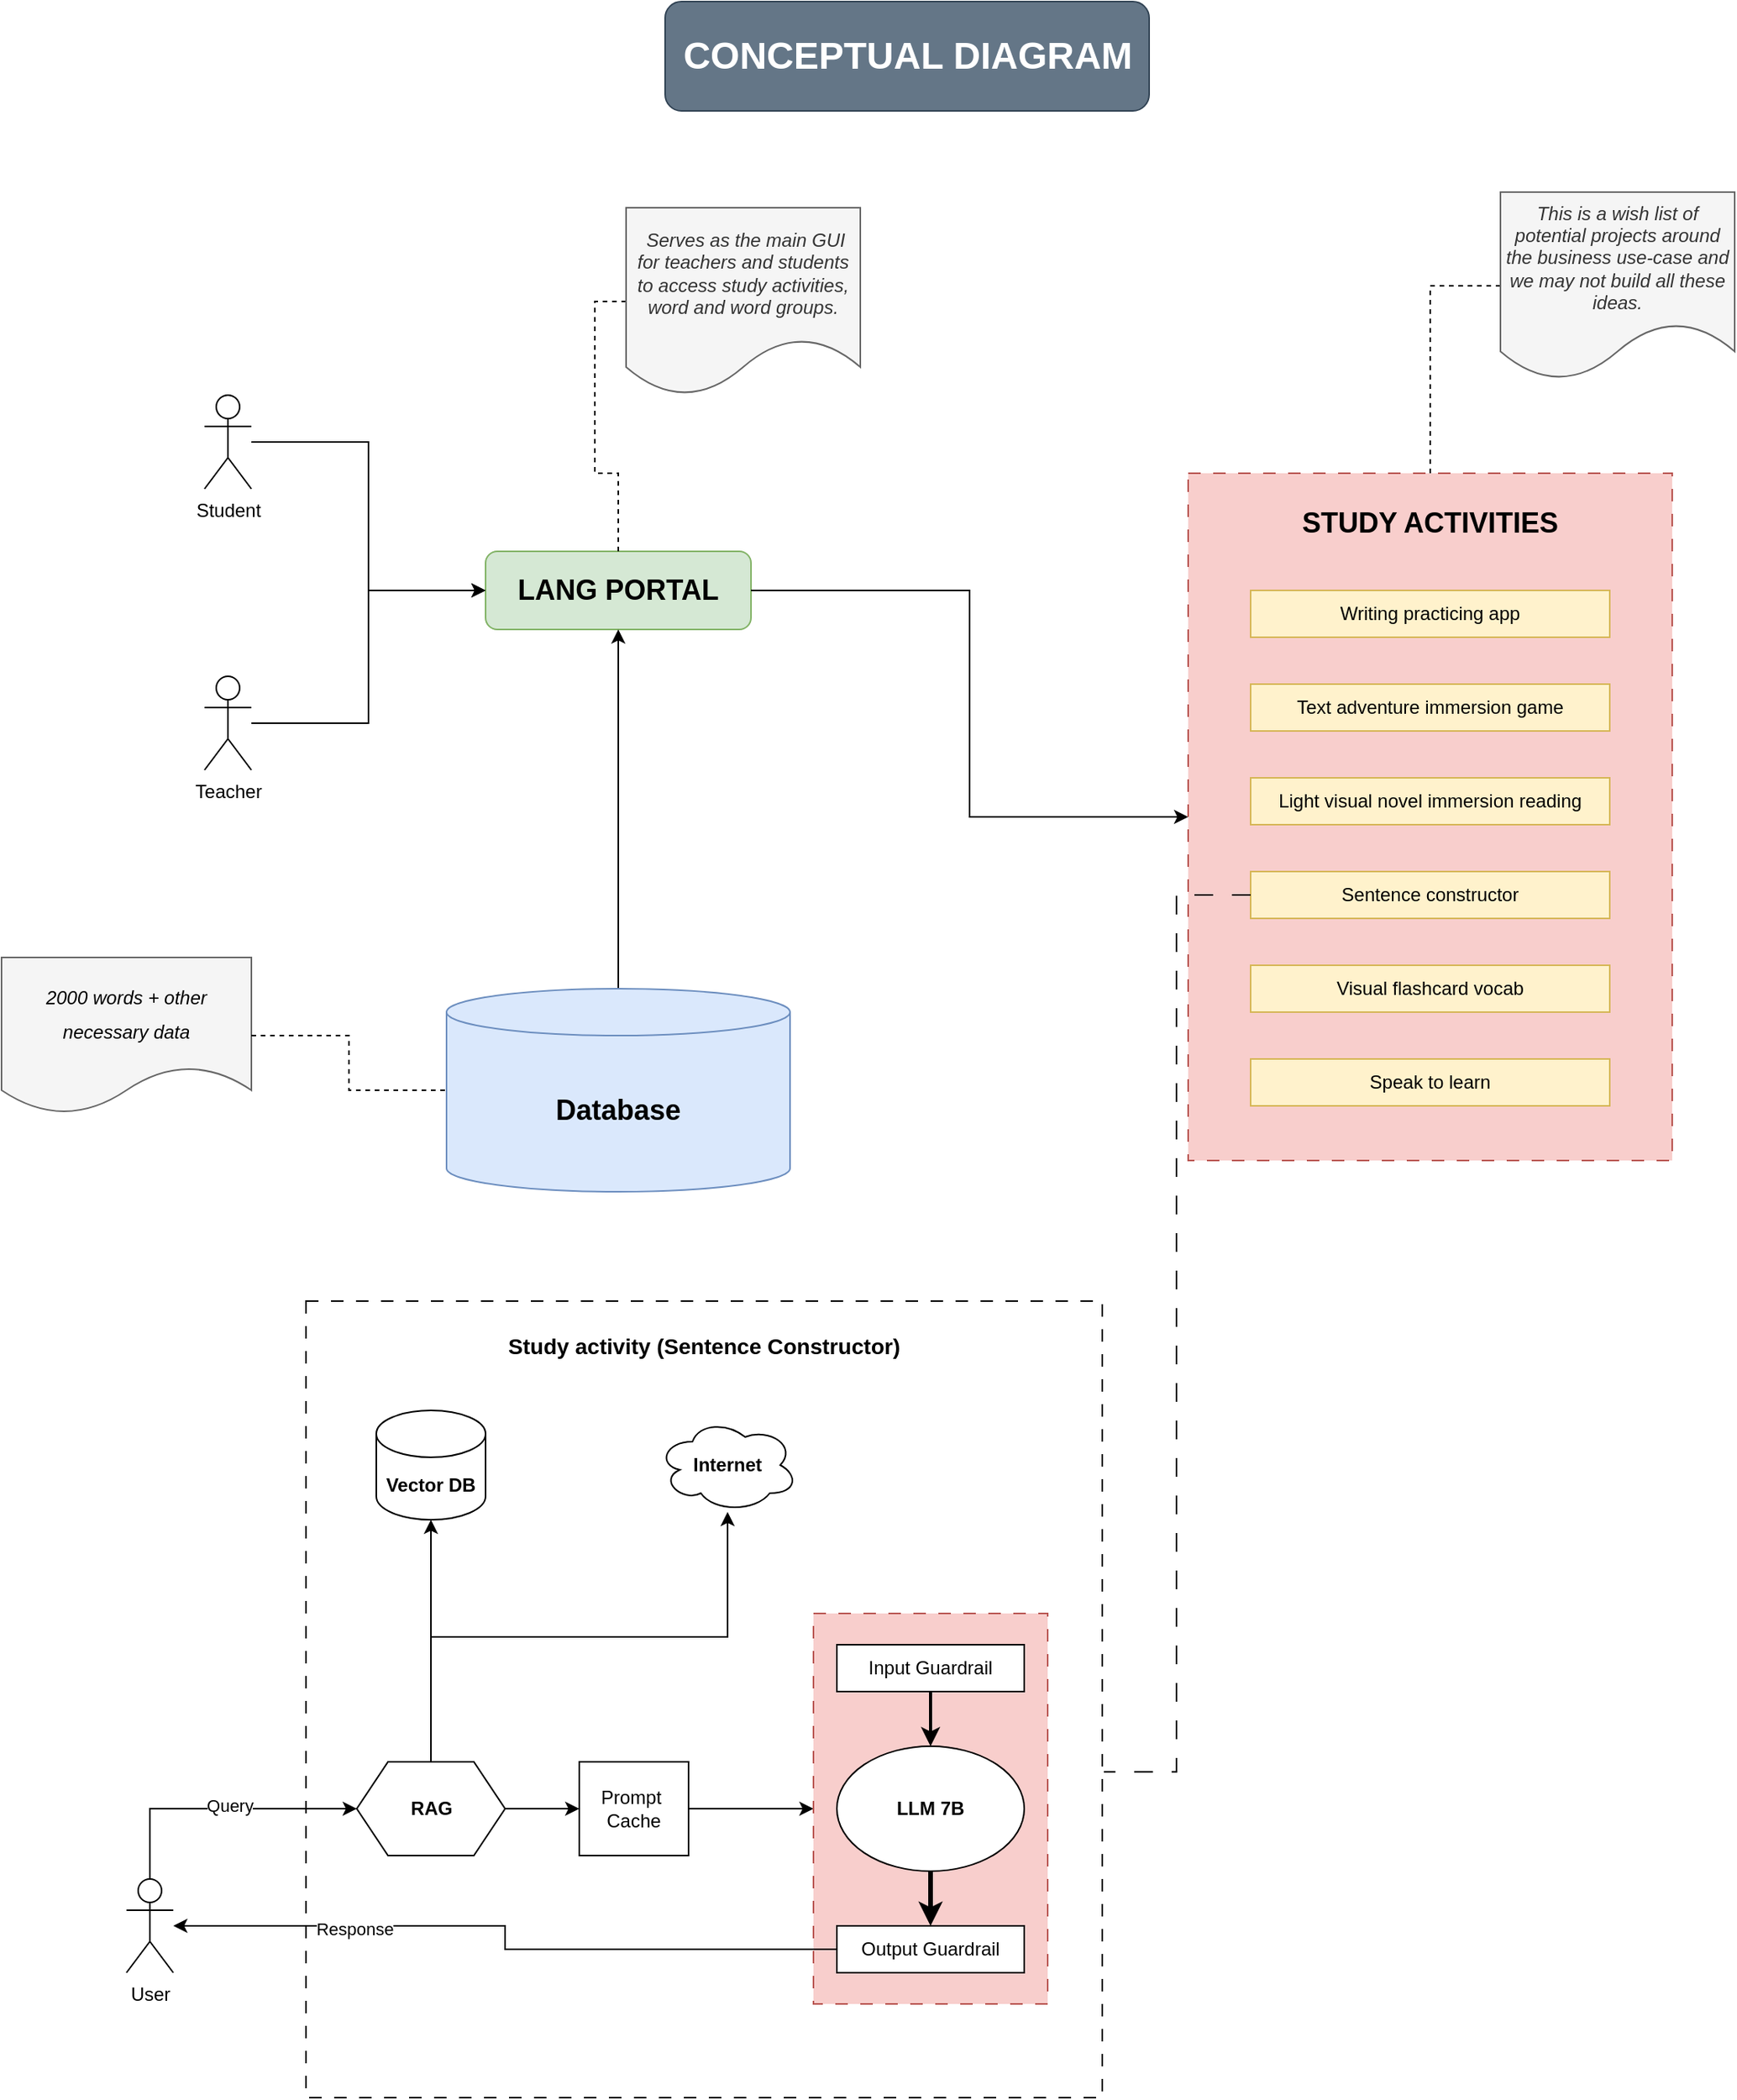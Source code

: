 <mxfile version="26.0.10">
  <diagram name="Page-1" id="IwJvyekqpdsoiZwXW_xV">
    <mxGraphModel dx="1389" dy="913" grid="1" gridSize="10" guides="1" tooltips="1" connect="1" arrows="1" fold="1" page="0" pageScale="1" pageWidth="850" pageHeight="1100" math="0" shadow="0">
      <root>
        <mxCell id="0" />
        <mxCell id="1" parent="0" />
        <mxCell id="E5nR4soo-5p5MUk0N5g0-1" value="&lt;h2&gt;LANG PORTAL&lt;/h2&gt;" style="rounded=1;whiteSpace=wrap;html=1;fillColor=#d5e8d4;strokeColor=#82b366;" parent="1" vertex="1">
          <mxGeometry x="50" y="270" width="170" height="50" as="geometry" />
        </mxCell>
        <mxCell id="E5nR4soo-5p5MUk0N5g0-11" style="edgeStyle=orthogonalEdgeStyle;rounded=0;orthogonalLoop=1;jettySize=auto;html=1;exitX=0;exitY=0.5;exitDx=0;exitDy=0;endArrow=none;startFill=0;dashed=1;entryX=0.5;entryY=0;entryDx=0;entryDy=0;" parent="1" source="E5nR4soo-5p5MUk0N5g0-9" target="E5nR4soo-5p5MUk0N5g0-2" edge="1">
          <mxGeometry relative="1" as="geometry">
            <mxPoint x="630" y="270" as="targetPoint" />
          </mxGeometry>
        </mxCell>
        <mxCell id="E5nR4soo-5p5MUk0N5g0-9" value="&lt;i&gt;This is a wish list of potential projects around the business use-case and we may not build all these ideas.&lt;/i&gt;" style="shape=document;whiteSpace=wrap;html=1;boundedLbl=1;fillColor=#f5f5f5;fontColor=#333333;strokeColor=#666666;" parent="1" vertex="1">
          <mxGeometry x="700" y="40" width="150" height="120" as="geometry" />
        </mxCell>
        <mxCell id="E5nR4soo-5p5MUk0N5g0-12" style="edgeStyle=orthogonalEdgeStyle;rounded=0;orthogonalLoop=1;jettySize=auto;html=1;exitX=0;exitY=0.5;exitDx=0;exitDy=0;endArrow=none;startFill=0;dashed=1;entryX=0.5;entryY=0;entryDx=0;entryDy=0;" parent="1" source="E5nR4soo-5p5MUk0N5g0-13" target="E5nR4soo-5p5MUk0N5g0-1" edge="1">
          <mxGeometry relative="1" as="geometry">
            <mxPoint x="110" y="140" as="targetPoint" />
          </mxGeometry>
        </mxCell>
        <mxCell id="E5nR4soo-5p5MUk0N5g0-13" value="&lt;i&gt;&amp;nbsp;Serves as the main GUI for teachers and students to access study activities, word and word groups.&lt;/i&gt;" style="shape=document;whiteSpace=wrap;html=1;boundedLbl=1;fillColor=#f5f5f5;fontColor=#333333;strokeColor=#666666;" parent="1" vertex="1">
          <mxGeometry x="140" y="50" width="150" height="120" as="geometry" />
        </mxCell>
        <mxCell id="E5nR4soo-5p5MUk0N5g0-24" style="edgeStyle=orthogonalEdgeStyle;rounded=0;orthogonalLoop=1;jettySize=auto;html=1;entryX=0.5;entryY=1;entryDx=0;entryDy=0;" parent="1" source="E5nR4soo-5p5MUk0N5g0-14" target="E5nR4soo-5p5MUk0N5g0-1" edge="1">
          <mxGeometry relative="1" as="geometry" />
        </mxCell>
        <mxCell id="E5nR4soo-5p5MUk0N5g0-14" value="&lt;h2&gt;Database&lt;/h2&gt;" style="shape=cylinder3;whiteSpace=wrap;html=1;boundedLbl=1;backgroundOutline=1;size=15;fillColor=#dae8fc;strokeColor=#6c8ebf;" parent="1" vertex="1">
          <mxGeometry x="25" y="550" width="220" height="130" as="geometry" />
        </mxCell>
        <mxCell id="E5nR4soo-5p5MUk0N5g0-21" style="edgeStyle=orthogonalEdgeStyle;rounded=0;orthogonalLoop=1;jettySize=auto;html=1;entryX=0;entryY=0.5;entryDx=0;entryDy=0;" parent="1" source="E5nR4soo-5p5MUk0N5g0-16" target="E5nR4soo-5p5MUk0N5g0-1" edge="1">
          <mxGeometry relative="1" as="geometry" />
        </mxCell>
        <mxCell id="E5nR4soo-5p5MUk0N5g0-16" value="Student&lt;div&gt;&lt;br&gt;&lt;/div&gt;" style="shape=umlActor;verticalLabelPosition=bottom;verticalAlign=top;html=1;outlineConnect=0;" parent="1" vertex="1">
          <mxGeometry x="-130" y="170" width="30" height="60" as="geometry" />
        </mxCell>
        <mxCell id="E5nR4soo-5p5MUk0N5g0-22" style="edgeStyle=orthogonalEdgeStyle;rounded=0;orthogonalLoop=1;jettySize=auto;html=1;entryX=0;entryY=0.5;entryDx=0;entryDy=0;" parent="1" source="E5nR4soo-5p5MUk0N5g0-17" target="E5nR4soo-5p5MUk0N5g0-1" edge="1">
          <mxGeometry relative="1" as="geometry" />
        </mxCell>
        <mxCell id="E5nR4soo-5p5MUk0N5g0-17" value="&lt;div&gt;Teacher&lt;/div&gt;" style="shape=umlActor;verticalLabelPosition=bottom;verticalAlign=top;html=1;outlineConnect=0;" parent="1" vertex="1">
          <mxGeometry x="-130" y="350" width="30" height="60" as="geometry" />
        </mxCell>
        <mxCell id="E5nR4soo-5p5MUk0N5g0-23" style="edgeStyle=orthogonalEdgeStyle;rounded=0;orthogonalLoop=1;jettySize=auto;html=1;exitX=1;exitY=0.5;exitDx=0;exitDy=0;" parent="1" source="E5nR4soo-5p5MUk0N5g0-1" target="E5nR4soo-5p5MUk0N5g0-2" edge="1">
          <mxGeometry relative="1" as="geometry">
            <mxPoint x="480" y="430" as="targetPoint" />
          </mxGeometry>
        </mxCell>
        <mxCell id="E5nR4soo-5p5MUk0N5g0-25" value="" style="group" parent="1" vertex="1" connectable="0">
          <mxGeometry x="500" y="220" width="310" height="440" as="geometry" />
        </mxCell>
        <mxCell id="E5nR4soo-5p5MUk0N5g0-2" value="&lt;h2&gt;STUDY ACTIVITIES&lt;/h2&gt;" style="rounded=0;whiteSpace=wrap;html=1;dashed=1;dashPattern=8 8;verticalAlign=top;fillColor=#f8cecc;strokeColor=#b85450;" parent="E5nR4soo-5p5MUk0N5g0-25" vertex="1">
          <mxGeometry width="310" height="440" as="geometry" />
        </mxCell>
        <mxCell id="E5nR4soo-5p5MUk0N5g0-3" value="Writing practicing app" style="rounded=0;whiteSpace=wrap;html=1;fillColor=#fff2cc;strokeColor=#d6b656;" parent="E5nR4soo-5p5MUk0N5g0-25" vertex="1">
          <mxGeometry x="40" y="75" width="230" height="30" as="geometry" />
        </mxCell>
        <mxCell id="E5nR4soo-5p5MUk0N5g0-4" value="Text adventure immersion game" style="rounded=0;whiteSpace=wrap;html=1;fillColor=#fff2cc;strokeColor=#d6b656;" parent="E5nR4soo-5p5MUk0N5g0-25" vertex="1">
          <mxGeometry x="40" y="135" width="230" height="30" as="geometry" />
        </mxCell>
        <mxCell id="E5nR4soo-5p5MUk0N5g0-5" value="Light visual novel immersion reading" style="rounded=0;whiteSpace=wrap;html=1;fillColor=#fff2cc;strokeColor=#d6b656;" parent="E5nR4soo-5p5MUk0N5g0-25" vertex="1">
          <mxGeometry x="40" y="195" width="230" height="30" as="geometry" />
        </mxCell>
        <mxCell id="E5nR4soo-5p5MUk0N5g0-6" value="Sentence constructor" style="rounded=0;whiteSpace=wrap;html=1;fillColor=#fff2cc;strokeColor=#d6b656;" parent="E5nR4soo-5p5MUk0N5g0-25" vertex="1">
          <mxGeometry x="40" y="255" width="230" height="30" as="geometry" />
        </mxCell>
        <mxCell id="E5nR4soo-5p5MUk0N5g0-7" value="Visual flashcard vocab" style="rounded=0;whiteSpace=wrap;html=1;fillColor=#fff2cc;strokeColor=#d6b656;" parent="E5nR4soo-5p5MUk0N5g0-25" vertex="1">
          <mxGeometry x="40" y="315" width="230" height="30" as="geometry" />
        </mxCell>
        <mxCell id="E5nR4soo-5p5MUk0N5g0-8" value="Speak to learn" style="rounded=0;whiteSpace=wrap;html=1;fillColor=#fff2cc;strokeColor=#d6b656;" parent="E5nR4soo-5p5MUk0N5g0-25" vertex="1">
          <mxGeometry x="40" y="375" width="230" height="30" as="geometry" />
        </mxCell>
        <mxCell id="E5nR4soo-5p5MUk0N5g0-26" value="&lt;h3&gt;Study activity (Sentence Constructor)&lt;/h3&gt;" style="whiteSpace=wrap;html=1;aspect=fixed;dashed=1;dashPattern=8 8;verticalAlign=top;" parent="1" vertex="1">
          <mxGeometry x="-65" y="750" width="510" height="510" as="geometry" />
        </mxCell>
        <mxCell id="E5nR4soo-5p5MUk0N5g0-27" style="edgeStyle=orthogonalEdgeStyle;rounded=0;orthogonalLoop=1;jettySize=auto;html=1;endArrow=none;startFill=0;dashed=1;dashPattern=12 12;entryX=1.002;entryY=0.591;entryDx=0;entryDy=0;entryPerimeter=0;" parent="1" source="E5nR4soo-5p5MUk0N5g0-6" target="E5nR4soo-5p5MUk0N5g0-26" edge="1">
          <mxGeometry relative="1" as="geometry">
            <mxPoint x="440" y="1010" as="targetPoint" />
          </mxGeometry>
        </mxCell>
        <mxCell id="E5nR4soo-5p5MUk0N5g0-28" value="&lt;h4&gt;Vector DB&lt;/h4&gt;" style="shape=cylinder3;whiteSpace=wrap;html=1;boundedLbl=1;backgroundOutline=1;size=15;" parent="1" vertex="1">
          <mxGeometry x="-20" y="820" width="70" height="70" as="geometry" />
        </mxCell>
        <mxCell id="E5nR4soo-5p5MUk0N5g0-29" value="&lt;h4&gt;Internet&lt;/h4&gt;" style="ellipse;shape=cloud;whiteSpace=wrap;html=1;" parent="1" vertex="1">
          <mxGeometry x="160" y="825" width="90" height="60" as="geometry" />
        </mxCell>
        <mxCell id="E5nR4soo-5p5MUk0N5g0-32" style="edgeStyle=orthogonalEdgeStyle;rounded=0;orthogonalLoop=1;jettySize=auto;html=1;" parent="1" source="E5nR4soo-5p5MUk0N5g0-15" target="E5nR4soo-5p5MUk0N5g0-28" edge="1">
          <mxGeometry relative="1" as="geometry" />
        </mxCell>
        <mxCell id="E5nR4soo-5p5MUk0N5g0-35" style="edgeStyle=orthogonalEdgeStyle;rounded=0;orthogonalLoop=1;jettySize=auto;html=1;exitX=0.5;exitY=0;exitDx=0;exitDy=0;" parent="1" source="E5nR4soo-5p5MUk0N5g0-15" target="E5nR4soo-5p5MUk0N5g0-29" edge="1">
          <mxGeometry relative="1" as="geometry">
            <mxPoint x="28" y="980" as="sourcePoint" />
          </mxGeometry>
        </mxCell>
        <mxCell id="E5nR4soo-5p5MUk0N5g0-38" style="edgeStyle=orthogonalEdgeStyle;rounded=0;orthogonalLoop=1;jettySize=auto;html=1;exitX=1;exitY=0.5;exitDx=0;exitDy=0;entryX=0;entryY=0.5;entryDx=0;entryDy=0;" parent="1" source="E5nR4soo-5p5MUk0N5g0-15" target="E5nR4soo-5p5MUk0N5g0-37" edge="1">
          <mxGeometry relative="1" as="geometry" />
        </mxCell>
        <mxCell id="E5nR4soo-5p5MUk0N5g0-15" value="&lt;h4&gt;RAG&lt;/h4&gt;" style="shape=hexagon;perimeter=hexagonPerimeter2;whiteSpace=wrap;html=1;fixedSize=1;" parent="1" vertex="1">
          <mxGeometry x="-32.5" y="1045" width="95" height="60" as="geometry" />
        </mxCell>
        <mxCell id="E5nR4soo-5p5MUk0N5g0-57" style="edgeStyle=orthogonalEdgeStyle;rounded=0;orthogonalLoop=1;jettySize=auto;html=1;entryX=0;entryY=0.5;entryDx=0;entryDy=0;" parent="1" source="E5nR4soo-5p5MUk0N5g0-37" target="E5nR4soo-5p5MUk0N5g0-44" edge="1">
          <mxGeometry relative="1" as="geometry" />
        </mxCell>
        <mxCell id="E5nR4soo-5p5MUk0N5g0-37" value="Prompt&amp;nbsp;&lt;div&gt;Cache&lt;/div&gt;" style="rounded=0;whiteSpace=wrap;html=1;" parent="1" vertex="1">
          <mxGeometry x="110" y="1045" width="70" height="60" as="geometry" />
        </mxCell>
        <mxCell id="E5nR4soo-5p5MUk0N5g0-55" value="" style="group" parent="1" vertex="1" connectable="0">
          <mxGeometry x="260" y="950" width="150" height="250" as="geometry" />
        </mxCell>
        <mxCell id="E5nR4soo-5p5MUk0N5g0-44" value="" style="rounded=0;whiteSpace=wrap;html=1;fillColor=#f8cecc;strokeColor=#b85450;fillStyle=auto;dashed=1;dashPattern=8 8;" parent="E5nR4soo-5p5MUk0N5g0-55" vertex="1">
          <mxGeometry width="150" height="250" as="geometry" />
        </mxCell>
        <mxCell id="E5nR4soo-5p5MUk0N5g0-45" value="Input Guardrail" style="rounded=0;whiteSpace=wrap;html=1;" parent="E5nR4soo-5p5MUk0N5g0-55" vertex="1">
          <mxGeometry x="15" y="20" width="120" height="30" as="geometry" />
        </mxCell>
        <mxCell id="E5nR4soo-5p5MUk0N5g0-46" value="&lt;h4&gt;LLM 7B&lt;/h4&gt;" style="ellipse;whiteSpace=wrap;html=1;" parent="E5nR4soo-5p5MUk0N5g0-55" vertex="1">
          <mxGeometry x="15" y="85" width="120" height="80" as="geometry" />
        </mxCell>
        <mxCell id="E5nR4soo-5p5MUk0N5g0-47" value="Output Guardrail" style="rounded=0;whiteSpace=wrap;html=1;" parent="E5nR4soo-5p5MUk0N5g0-55" vertex="1">
          <mxGeometry x="15" y="200" width="120" height="30" as="geometry" />
        </mxCell>
        <mxCell id="E5nR4soo-5p5MUk0N5g0-50" style="edgeStyle=orthogonalEdgeStyle;rounded=0;orthogonalLoop=1;jettySize=auto;html=1;exitX=0.5;exitY=1;exitDx=0;exitDy=0;strokeWidth=2;" parent="E5nR4soo-5p5MUk0N5g0-55" source="E5nR4soo-5p5MUk0N5g0-45" target="E5nR4soo-5p5MUk0N5g0-46" edge="1">
          <mxGeometry relative="1" as="geometry" />
        </mxCell>
        <mxCell id="E5nR4soo-5p5MUk0N5g0-51" style="edgeStyle=orthogonalEdgeStyle;rounded=0;orthogonalLoop=1;jettySize=auto;html=1;entryX=0.5;entryY=0;entryDx=0;entryDy=0;strokeWidth=3;" parent="E5nR4soo-5p5MUk0N5g0-55" source="E5nR4soo-5p5MUk0N5g0-46" target="E5nR4soo-5p5MUk0N5g0-47" edge="1">
          <mxGeometry relative="1" as="geometry" />
        </mxCell>
        <mxCell id="E5nR4soo-5p5MUk0N5g0-59" value="&lt;h2&gt;&lt;span style=&quot;background-color: transparent; color: light-dark(rgb(0, 0, 0), rgb(255, 255, 255)); font-size: 12px; font-weight: normal;&quot;&gt;&lt;i&gt;2000 words + other necessary data&lt;/i&gt;&lt;/span&gt;&lt;/h2&gt;" style="shape=document;whiteSpace=wrap;html=1;boundedLbl=1;fillColor=#f5f5f5;fontColor=#333333;strokeColor=#666666;fontStyle=0" parent="1" vertex="1">
          <mxGeometry x="-260" y="530" width="160" height="100" as="geometry" />
        </mxCell>
        <mxCell id="E5nR4soo-5p5MUk0N5g0-60" style="edgeStyle=orthogonalEdgeStyle;rounded=0;orthogonalLoop=1;jettySize=auto;html=1;entryX=0;entryY=0.5;entryDx=0;entryDy=0;entryPerimeter=0;endArrow=none;startFill=0;dashed=1;" parent="1" source="E5nR4soo-5p5MUk0N5g0-59" target="E5nR4soo-5p5MUk0N5g0-14" edge="1">
          <mxGeometry relative="1" as="geometry" />
        </mxCell>
        <mxCell id="E5nR4soo-5p5MUk0N5g0-61" value="&lt;h1&gt;CONCEPTUAL DIAGRAM&lt;/h1&gt;" style="text;html=1;align=center;verticalAlign=middle;resizable=0;points=[];autosize=1;strokeColor=#314354;rounded=1;fillColor=#647687;fontColor=#ffffff;" parent="1" vertex="1">
          <mxGeometry x="165" y="-82" width="310" height="70" as="geometry" />
        </mxCell>
        <mxCell id="yaKCtUDMd3E--313hR7N-4" style="edgeStyle=orthogonalEdgeStyle;rounded=0;orthogonalLoop=1;jettySize=auto;html=1;exitX=0.5;exitY=0;exitDx=0;exitDy=0;exitPerimeter=0;entryX=0;entryY=0.5;entryDx=0;entryDy=0;" edge="1" parent="1" source="yaKCtUDMd3E--313hR7N-1" target="E5nR4soo-5p5MUk0N5g0-15">
          <mxGeometry relative="1" as="geometry" />
        </mxCell>
        <mxCell id="yaKCtUDMd3E--313hR7N-6" value="Query" style="edgeLabel;html=1;align=center;verticalAlign=middle;resizable=0;points=[];" vertex="1" connectable="0" parent="yaKCtUDMd3E--313hR7N-4">
          <mxGeometry x="0.076" y="2" relative="1" as="geometry">
            <mxPoint as="offset" />
          </mxGeometry>
        </mxCell>
        <mxCell id="yaKCtUDMd3E--313hR7N-1" value="User" style="shape=umlActor;verticalLabelPosition=bottom;verticalAlign=top;html=1;outlineConnect=0;" vertex="1" parent="1">
          <mxGeometry x="-180" y="1120" width="30" height="60" as="geometry" />
        </mxCell>
        <mxCell id="yaKCtUDMd3E--313hR7N-5" style="edgeStyle=orthogonalEdgeStyle;rounded=0;orthogonalLoop=1;jettySize=auto;html=1;exitX=0;exitY=0.5;exitDx=0;exitDy=0;" edge="1" parent="1" source="E5nR4soo-5p5MUk0N5g0-47" target="yaKCtUDMd3E--313hR7N-1">
          <mxGeometry relative="1" as="geometry" />
        </mxCell>
        <mxCell id="yaKCtUDMd3E--313hR7N-7" value="Response" style="edgeLabel;html=1;align=center;verticalAlign=middle;resizable=0;points=[];" vertex="1" connectable="0" parent="yaKCtUDMd3E--313hR7N-5">
          <mxGeometry x="0.475" y="2" relative="1" as="geometry">
            <mxPoint as="offset" />
          </mxGeometry>
        </mxCell>
      </root>
    </mxGraphModel>
  </diagram>
</mxfile>
